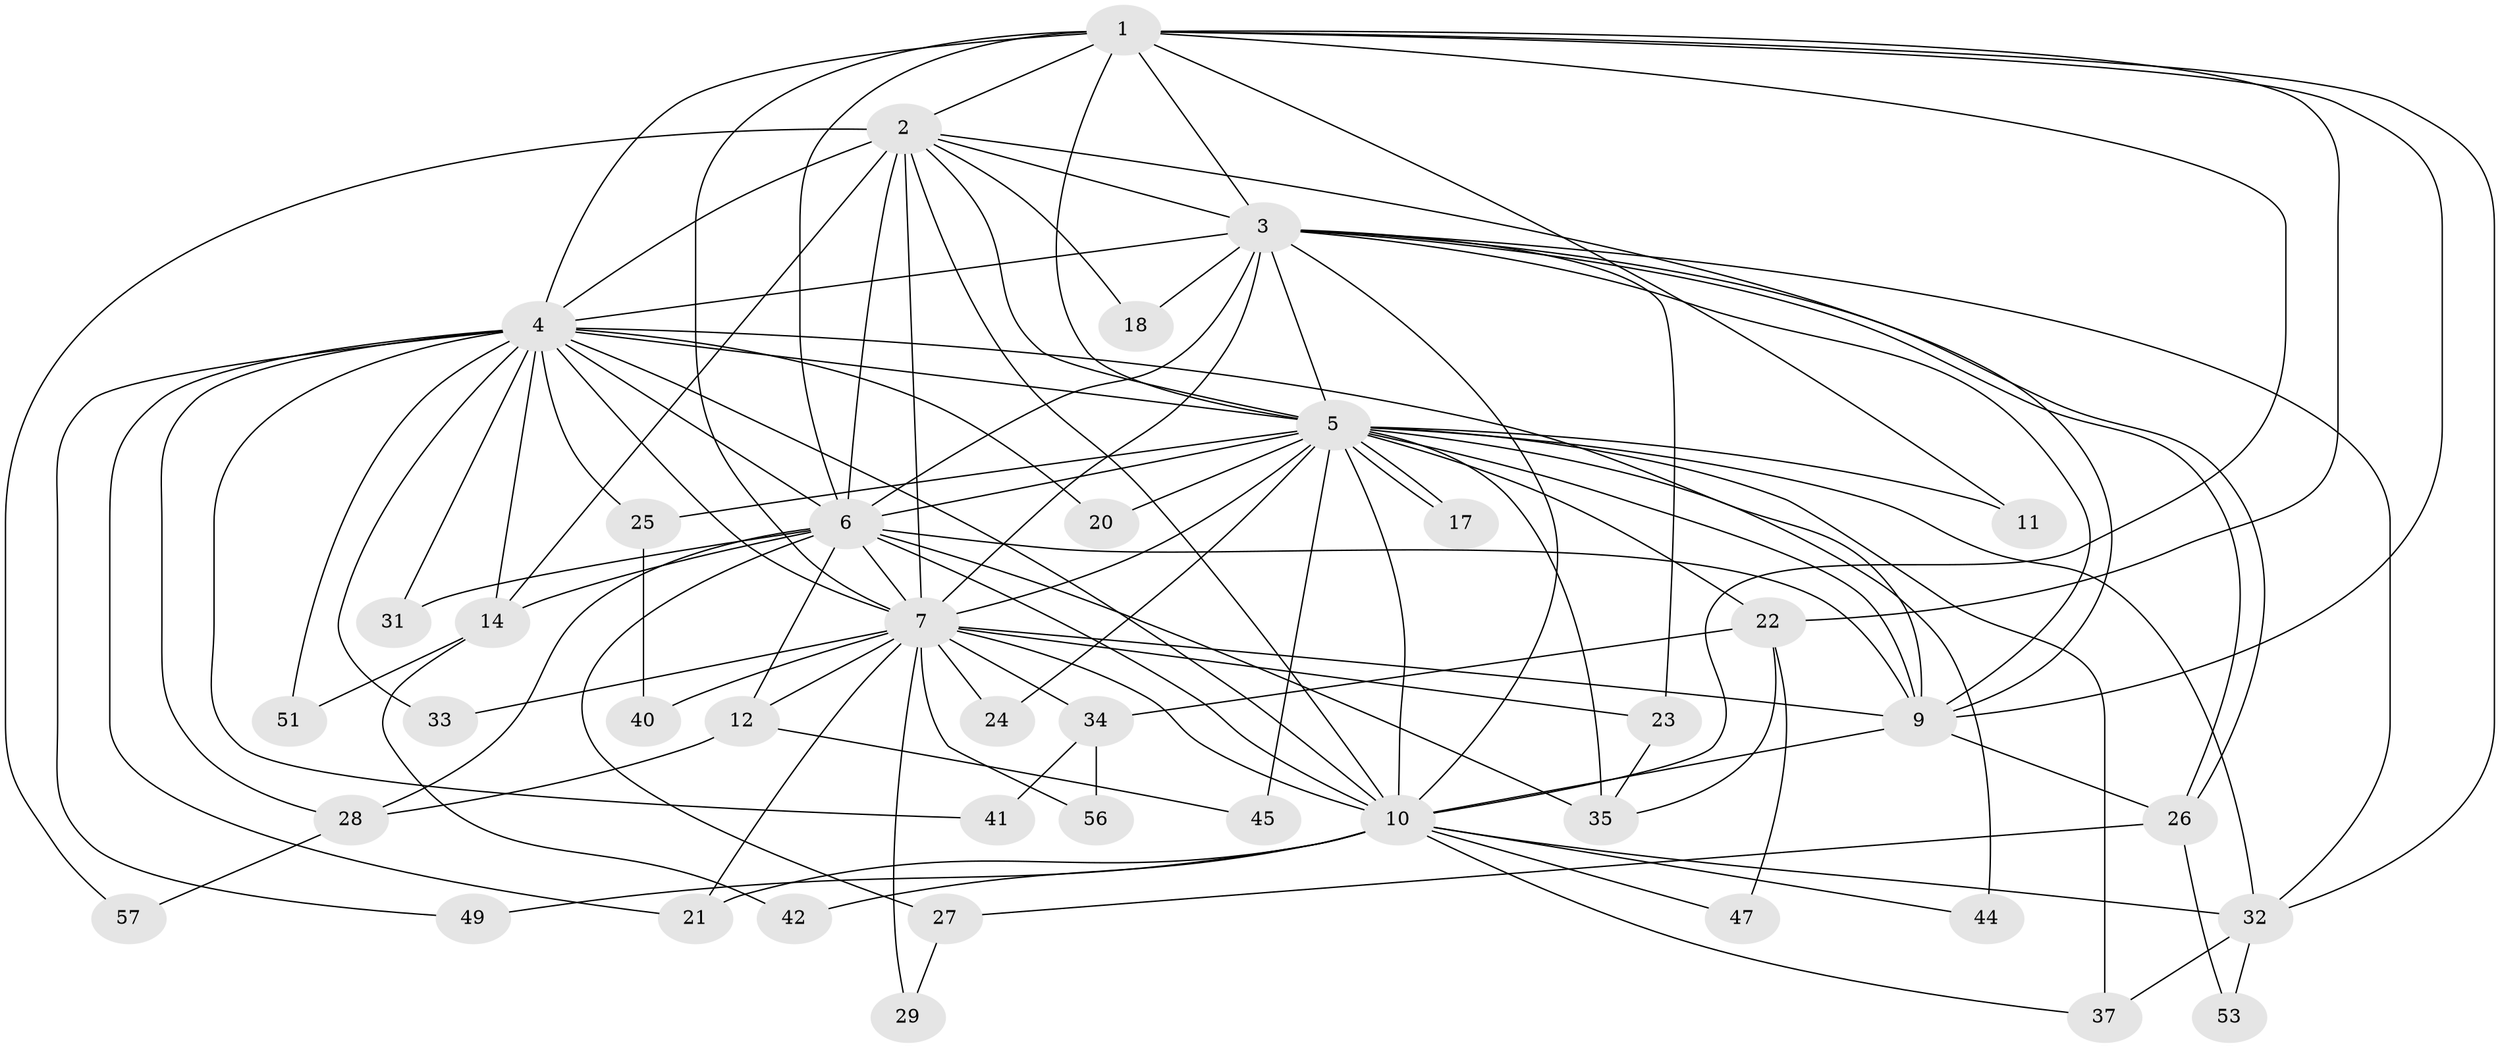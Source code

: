 // original degree distribution, {12: 0.01694915254237288, 13: 0.01694915254237288, 15: 0.01694915254237288, 22: 0.01694915254237288, 21: 0.03389830508474576, 14: 0.01694915254237288, 11: 0.03389830508474576, 18: 0.01694915254237288, 2: 0.576271186440678, 4: 0.11864406779661017, 6: 0.03389830508474576, 3: 0.0847457627118644, 5: 0.01694915254237288}
// Generated by graph-tools (version 1.1) at 2025/41/03/06/25 10:41:36]
// undirected, 41 vertices, 109 edges
graph export_dot {
graph [start="1"]
  node [color=gray90,style=filled];
  1 [super="+19"];
  2 [super="+59"];
  3 [super="+13"];
  4 [super="+15"];
  5 [super="+54"];
  6 [super="+8"];
  7 [super="+16"];
  9 [super="+39"];
  10 [super="+46"];
  11;
  12;
  14 [super="+50"];
  17;
  18;
  20;
  21 [super="+52"];
  22 [super="+30"];
  23 [super="+43"];
  24;
  25;
  26 [super="+38"];
  27;
  28 [super="+48"];
  29;
  31;
  32 [super="+36"];
  33;
  34;
  35 [super="+58"];
  37 [super="+55"];
  40;
  41;
  42;
  44;
  45;
  47;
  49;
  51;
  53;
  56;
  57;
  1 -- 2;
  1 -- 3;
  1 -- 4 [weight=2];
  1 -- 5;
  1 -- 6 [weight=2];
  1 -- 7;
  1 -- 9;
  1 -- 10;
  1 -- 11;
  1 -- 32;
  1 -- 22 [weight=2];
  2 -- 3;
  2 -- 4;
  2 -- 5;
  2 -- 6 [weight=2];
  2 -- 7;
  2 -- 9;
  2 -- 10;
  2 -- 18;
  2 -- 57;
  2 -- 14 [weight=2];
  3 -- 4;
  3 -- 5;
  3 -- 6 [weight=2];
  3 -- 7 [weight=2];
  3 -- 9;
  3 -- 10;
  3 -- 18;
  3 -- 23;
  3 -- 26;
  3 -- 26;
  3 -- 32;
  4 -- 5;
  4 -- 6 [weight=2];
  4 -- 7;
  4 -- 9;
  4 -- 10;
  4 -- 14;
  4 -- 20;
  4 -- 25;
  4 -- 28;
  4 -- 31;
  4 -- 33;
  4 -- 41;
  4 -- 49;
  4 -- 51;
  4 -- 21;
  5 -- 6 [weight=2];
  5 -- 7;
  5 -- 9;
  5 -- 10;
  5 -- 11;
  5 -- 17;
  5 -- 17;
  5 -- 20;
  5 -- 22;
  5 -- 24;
  5 -- 25;
  5 -- 35;
  5 -- 44;
  5 -- 45;
  5 -- 37;
  5 -- 32;
  6 -- 7 [weight=2];
  6 -- 9 [weight=2];
  6 -- 10 [weight=3];
  6 -- 12;
  6 -- 14;
  6 -- 27;
  6 -- 31;
  6 -- 28;
  6 -- 35;
  7 -- 9;
  7 -- 10;
  7 -- 12;
  7 -- 21;
  7 -- 23;
  7 -- 24;
  7 -- 29;
  7 -- 33;
  7 -- 34;
  7 -- 40;
  7 -- 56;
  9 -- 10 [weight=2];
  9 -- 26;
  10 -- 21;
  10 -- 32;
  10 -- 37;
  10 -- 42;
  10 -- 44;
  10 -- 47;
  10 -- 49;
  12 -- 28;
  12 -- 45;
  14 -- 42;
  14 -- 51;
  22 -- 34;
  22 -- 35;
  22 -- 47;
  23 -- 35;
  25 -- 40;
  26 -- 27;
  26 -- 53;
  27 -- 29;
  28 -- 57;
  32 -- 37;
  32 -- 53;
  34 -- 41;
  34 -- 56;
}
